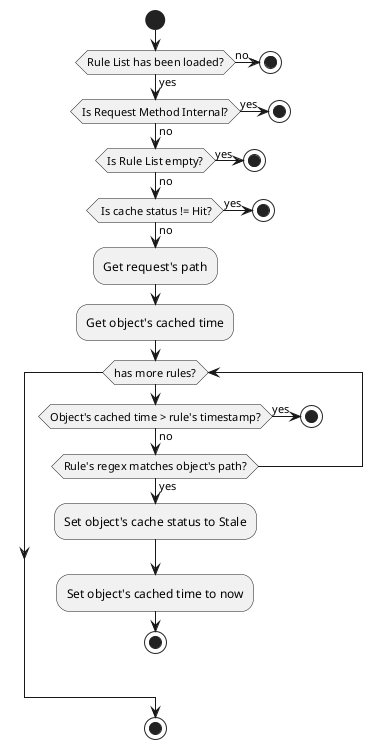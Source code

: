 {
  "sha1": "92tuo07qekpcs8t3ohj4b3insd04iud",
  "insertion": {
    "when": "2024-05-30T20:48:21.586Z",
    "user": "plantuml@gmail.com"
  }
}
@startuml
start

if (Rule List has been loaded?) then (yes)
  if (Is Request Method Internal?) then (yes)
      stop
  else (no)
      if (Is Rule List empty?) then (yes)
          stop
      else (no)
          if ( Is cache status != Hit?) then (yes)
              stop
          else (no)
              :Get request's path;
              :Get object's cached time;
              while (has more rules?)
                  if (Object's cached time > rule's timestamp?) then (yes)
                      stop
                  else (no)
                      if (Rule's regex matches object's path?) then (yes)
                          :Set object's cache status to Stale;
                          :Set object's cached time to now;
                          stop
                      endif
                  endif
              endwhile
              stop
          endif
      endif
  endif
else (no)
    stop
endif
@enduml
